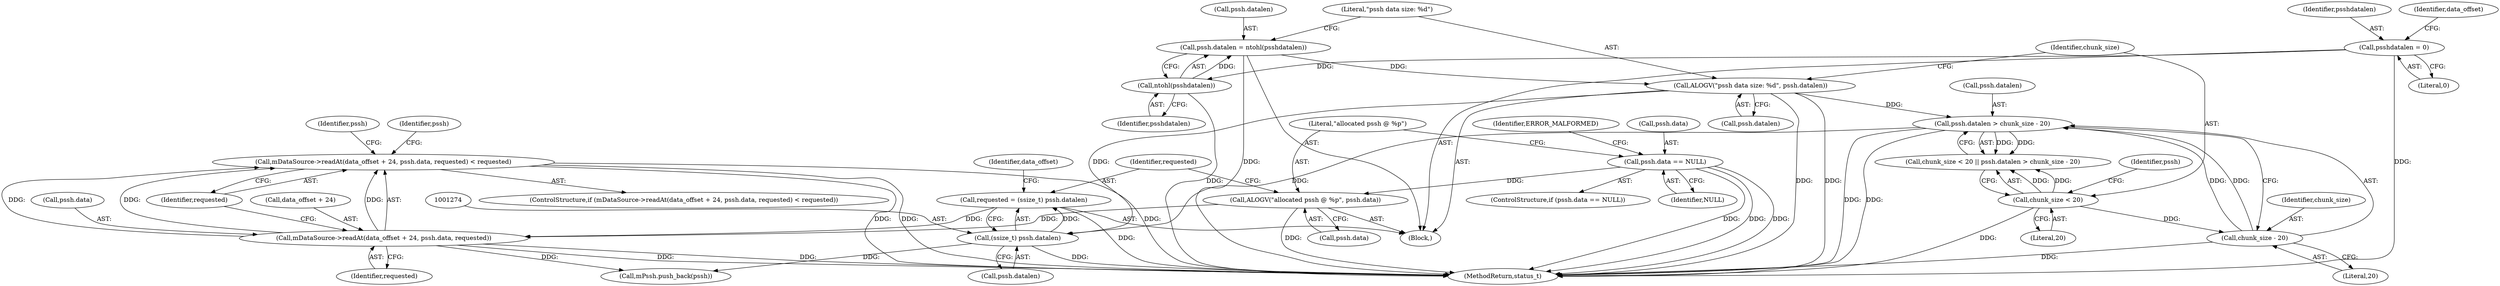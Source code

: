 digraph "0_Android_8a3a2f6ea7defe1a81bb32b3c9f3537f84749b9d@API" {
"1001279" [label="(Call,mDataSource->readAt(data_offset + 24, pssh.data, requested) < requested)"];
"1001280" [label="(Call,mDataSource->readAt(data_offset + 24, pssh.data, requested))"];
"1001265" [label="(Call,ALOGV(\"allocated pssh @ %p\", pssh.data))"];
"1001257" [label="(Call,pssh.data == NULL)"];
"1001271" [label="(Call,requested = (ssize_t) pssh.datalen)"];
"1001273" [label="(Call,(ssize_t) pssh.datalen)"];
"1001239" [label="(Call,pssh.datalen > chunk_size - 20)"];
"1001229" [label="(Call,ALOGV(\"pssh data size: %d\", pssh.datalen))"];
"1001223" [label="(Call,pssh.datalen = ntohl(psshdatalen))"];
"1001227" [label="(Call,ntohl(psshdatalen))"];
"1001207" [label="(Call,psshdatalen = 0)"];
"1001243" [label="(Call,chunk_size - 20)"];
"1001236" [label="(Call,chunk_size < 20)"];
"1001296" [label="(Identifier,pssh)"];
"1001284" [label="(Call,pssh.data)"];
"1001278" [label="(ControlStructure,if (mDataSource->readAt(data_offset + 24, pssh.data, requested) < requested))"];
"1001266" [label="(Literal,\"allocated pssh @ %p\")"];
"1001231" [label="(Call,pssh.datalen)"];
"1001288" [label="(Identifier,requested)"];
"1001280" [label="(Call,mDataSource->readAt(data_offset + 24, pssh.data, requested))"];
"1001245" [label="(Literal,20)"];
"1001279" [label="(Call,mDataSource->readAt(data_offset + 24, pssh.data, requested) < requested)"];
"1001237" [label="(Identifier,chunk_size)"];
"1001291" [label="(Identifier,pssh)"];
"1001267" [label="(Call,pssh.data)"];
"1001229" [label="(Call,ALOGV(\"pssh data size: %d\", pssh.datalen))"];
"1001244" [label="(Identifier,chunk_size)"];
"1001214" [label="(Identifier,data_offset)"];
"1001271" [label="(Call,requested = (ssize_t) pssh.datalen)"];
"1001273" [label="(Call,(ssize_t) pssh.datalen)"];
"1001236" [label="(Call,chunk_size < 20)"];
"1001240" [label="(Call,pssh.datalen)"];
"1001238" [label="(Literal,20)"];
"1003923" [label="(MethodReturn,status_t)"];
"1001256" [label="(ControlStructure,if (pssh.data == NULL))"];
"1001235" [label="(Call,chunk_size < 20 || pssh.datalen > chunk_size - 20)"];
"1001243" [label="(Call,chunk_size - 20)"];
"1001264" [label="(Identifier,ERROR_MALFORMED)"];
"1001185" [label="(Block,)"];
"1001258" [label="(Call,pssh.data)"];
"1001265" [label="(Call,ALOGV(\"allocated pssh @ %p\", pssh.data))"];
"1001207" [label="(Call,psshdatalen = 0)"];
"1001257" [label="(Call,pssh.data == NULL)"];
"1001223" [label="(Call,pssh.datalen = ntohl(psshdatalen))"];
"1001295" [label="(Call,mPssh.push_back(pssh))"];
"1001272" [label="(Identifier,requested)"];
"1001282" [label="(Identifier,data_offset)"];
"1001239" [label="(Call,pssh.datalen > chunk_size - 20)"];
"1001230" [label="(Literal,\"pssh data size: %d\")"];
"1001208" [label="(Identifier,psshdatalen)"];
"1001228" [label="(Identifier,psshdatalen)"];
"1001287" [label="(Identifier,requested)"];
"1001275" [label="(Call,pssh.datalen)"];
"1001281" [label="(Call,data_offset + 24)"];
"1001261" [label="(Identifier,NULL)"];
"1001241" [label="(Identifier,pssh)"];
"1001224" [label="(Call,pssh.datalen)"];
"1001227" [label="(Call,ntohl(psshdatalen))"];
"1001209" [label="(Literal,0)"];
"1001279" -> "1001278"  [label="AST: "];
"1001279" -> "1001288"  [label="CFG: "];
"1001280" -> "1001279"  [label="AST: "];
"1001288" -> "1001279"  [label="AST: "];
"1001291" -> "1001279"  [label="CFG: "];
"1001296" -> "1001279"  [label="CFG: "];
"1001279" -> "1003923"  [label="DDG: "];
"1001279" -> "1003923"  [label="DDG: "];
"1001279" -> "1003923"  [label="DDG: "];
"1001280" -> "1001279"  [label="DDG: "];
"1001280" -> "1001279"  [label="DDG: "];
"1001280" -> "1001279"  [label="DDG: "];
"1001280" -> "1001287"  [label="CFG: "];
"1001281" -> "1001280"  [label="AST: "];
"1001284" -> "1001280"  [label="AST: "];
"1001287" -> "1001280"  [label="AST: "];
"1001288" -> "1001280"  [label="CFG: "];
"1001280" -> "1003923"  [label="DDG: "];
"1001280" -> "1003923"  [label="DDG: "];
"1001265" -> "1001280"  [label="DDG: "];
"1001271" -> "1001280"  [label="DDG: "];
"1001280" -> "1001295"  [label="DDG: "];
"1001265" -> "1001185"  [label="AST: "];
"1001265" -> "1001267"  [label="CFG: "];
"1001266" -> "1001265"  [label="AST: "];
"1001267" -> "1001265"  [label="AST: "];
"1001272" -> "1001265"  [label="CFG: "];
"1001265" -> "1003923"  [label="DDG: "];
"1001257" -> "1001265"  [label="DDG: "];
"1001257" -> "1001256"  [label="AST: "];
"1001257" -> "1001261"  [label="CFG: "];
"1001258" -> "1001257"  [label="AST: "];
"1001261" -> "1001257"  [label="AST: "];
"1001264" -> "1001257"  [label="CFG: "];
"1001266" -> "1001257"  [label="CFG: "];
"1001257" -> "1003923"  [label="DDG: "];
"1001257" -> "1003923"  [label="DDG: "];
"1001257" -> "1003923"  [label="DDG: "];
"1001271" -> "1001185"  [label="AST: "];
"1001271" -> "1001273"  [label="CFG: "];
"1001272" -> "1001271"  [label="AST: "];
"1001273" -> "1001271"  [label="AST: "];
"1001282" -> "1001271"  [label="CFG: "];
"1001271" -> "1003923"  [label="DDG: "];
"1001273" -> "1001271"  [label="DDG: "];
"1001273" -> "1001275"  [label="CFG: "];
"1001274" -> "1001273"  [label="AST: "];
"1001275" -> "1001273"  [label="AST: "];
"1001273" -> "1003923"  [label="DDG: "];
"1001239" -> "1001273"  [label="DDG: "];
"1001229" -> "1001273"  [label="DDG: "];
"1001273" -> "1001295"  [label="DDG: "];
"1001239" -> "1001235"  [label="AST: "];
"1001239" -> "1001243"  [label="CFG: "];
"1001240" -> "1001239"  [label="AST: "];
"1001243" -> "1001239"  [label="AST: "];
"1001235" -> "1001239"  [label="CFG: "];
"1001239" -> "1003923"  [label="DDG: "];
"1001239" -> "1003923"  [label="DDG: "];
"1001239" -> "1001235"  [label="DDG: "];
"1001239" -> "1001235"  [label="DDG: "];
"1001229" -> "1001239"  [label="DDG: "];
"1001243" -> "1001239"  [label="DDG: "];
"1001243" -> "1001239"  [label="DDG: "];
"1001229" -> "1001185"  [label="AST: "];
"1001229" -> "1001231"  [label="CFG: "];
"1001230" -> "1001229"  [label="AST: "];
"1001231" -> "1001229"  [label="AST: "];
"1001237" -> "1001229"  [label="CFG: "];
"1001229" -> "1003923"  [label="DDG: "];
"1001229" -> "1003923"  [label="DDG: "];
"1001223" -> "1001229"  [label="DDG: "];
"1001223" -> "1001185"  [label="AST: "];
"1001223" -> "1001227"  [label="CFG: "];
"1001224" -> "1001223"  [label="AST: "];
"1001227" -> "1001223"  [label="AST: "];
"1001230" -> "1001223"  [label="CFG: "];
"1001223" -> "1003923"  [label="DDG: "];
"1001227" -> "1001223"  [label="DDG: "];
"1001227" -> "1001228"  [label="CFG: "];
"1001228" -> "1001227"  [label="AST: "];
"1001227" -> "1003923"  [label="DDG: "];
"1001207" -> "1001227"  [label="DDG: "];
"1001207" -> "1001185"  [label="AST: "];
"1001207" -> "1001209"  [label="CFG: "];
"1001208" -> "1001207"  [label="AST: "];
"1001209" -> "1001207"  [label="AST: "];
"1001214" -> "1001207"  [label="CFG: "];
"1001207" -> "1003923"  [label="DDG: "];
"1001243" -> "1001245"  [label="CFG: "];
"1001244" -> "1001243"  [label="AST: "];
"1001245" -> "1001243"  [label="AST: "];
"1001243" -> "1003923"  [label="DDG: "];
"1001236" -> "1001243"  [label="DDG: "];
"1001236" -> "1001235"  [label="AST: "];
"1001236" -> "1001238"  [label="CFG: "];
"1001237" -> "1001236"  [label="AST: "];
"1001238" -> "1001236"  [label="AST: "];
"1001241" -> "1001236"  [label="CFG: "];
"1001235" -> "1001236"  [label="CFG: "];
"1001236" -> "1003923"  [label="DDG: "];
"1001236" -> "1001235"  [label="DDG: "];
"1001236" -> "1001235"  [label="DDG: "];
}

